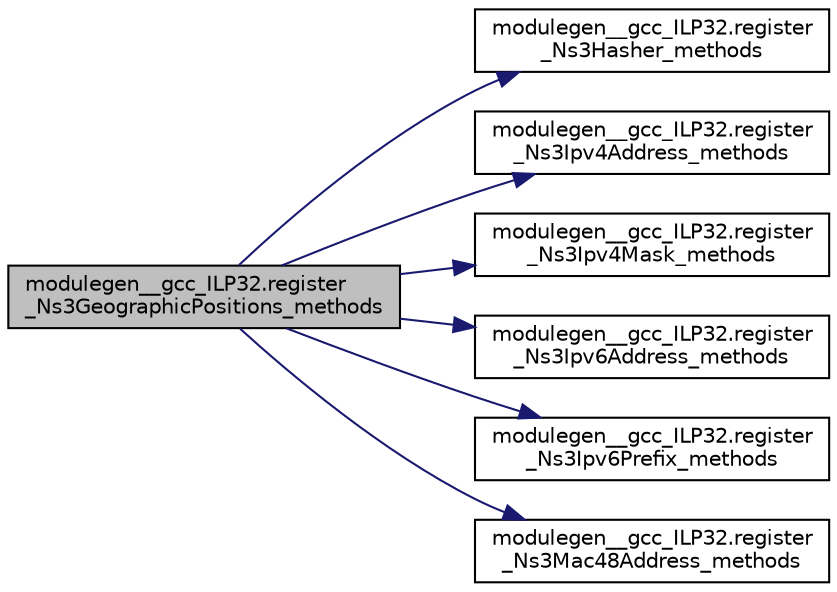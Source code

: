 digraph "modulegen__gcc_ILP32.register_Ns3GeographicPositions_methods"
{
  edge [fontname="Helvetica",fontsize="10",labelfontname="Helvetica",labelfontsize="10"];
  node [fontname="Helvetica",fontsize="10",shape=record];
  rankdir="LR";
  Node1 [label="modulegen__gcc_ILP32.register\l_Ns3GeographicPositions_methods",height=0.2,width=0.4,color="black", fillcolor="grey75", style="filled", fontcolor="black"];
  Node1 -> Node2 [color="midnightblue",fontsize="10",style="solid"];
  Node2 [label="modulegen__gcc_ILP32.register\l_Ns3Hasher_methods",height=0.2,width=0.4,color="black", fillcolor="white", style="filled",URL="$d5/d79/namespacemodulegen____gcc__ILP32.html#a33425c5d69b8b6e93c725709f6aa95fb"];
  Node1 -> Node3 [color="midnightblue",fontsize="10",style="solid"];
  Node3 [label="modulegen__gcc_ILP32.register\l_Ns3Ipv4Address_methods",height=0.2,width=0.4,color="black", fillcolor="white", style="filled",URL="$d5/d79/namespacemodulegen____gcc__ILP32.html#a3a069cad6e59687195ff869fd35923d3"];
  Node1 -> Node4 [color="midnightblue",fontsize="10",style="solid"];
  Node4 [label="modulegen__gcc_ILP32.register\l_Ns3Ipv4Mask_methods",height=0.2,width=0.4,color="black", fillcolor="white", style="filled",URL="$d5/d79/namespacemodulegen____gcc__ILP32.html#a4f3623d807ca57aa642b7e9d784b1747"];
  Node1 -> Node5 [color="midnightblue",fontsize="10",style="solid"];
  Node5 [label="modulegen__gcc_ILP32.register\l_Ns3Ipv6Address_methods",height=0.2,width=0.4,color="black", fillcolor="white", style="filled",URL="$d5/d79/namespacemodulegen____gcc__ILP32.html#acc57372433d228dd060a3165e8c17c71"];
  Node1 -> Node6 [color="midnightblue",fontsize="10",style="solid"];
  Node6 [label="modulegen__gcc_ILP32.register\l_Ns3Ipv6Prefix_methods",height=0.2,width=0.4,color="black", fillcolor="white", style="filled",URL="$d5/d79/namespacemodulegen____gcc__ILP32.html#aa8595c3a98eeb16457cb2bea21656ecd"];
  Node1 -> Node7 [color="midnightblue",fontsize="10",style="solid"];
  Node7 [label="modulegen__gcc_ILP32.register\l_Ns3Mac48Address_methods",height=0.2,width=0.4,color="black", fillcolor="white", style="filled",URL="$d5/d79/namespacemodulegen____gcc__ILP32.html#a8e21fcb75de80cc6b1cd32abe7cfdd36"];
}
